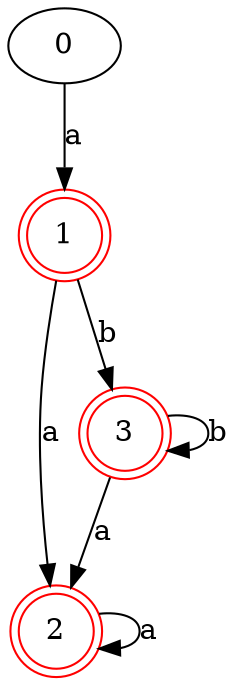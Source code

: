 digraph {
	0 [label="0"]
	1 [label="1" color=red shape=doublecircle]
	2 [label="2" color=red shape=doublecircle]
	3 [label="3" color=red shape=doublecircle]
	0 -> 1 [label="a"]
	1 -> 2 [label="a"]
	1 -> 3 [label="b"]
	2 -> 2 [label="a"]
	3 -> 2 [label="a"]
	3 -> 3 [label="b"]
}